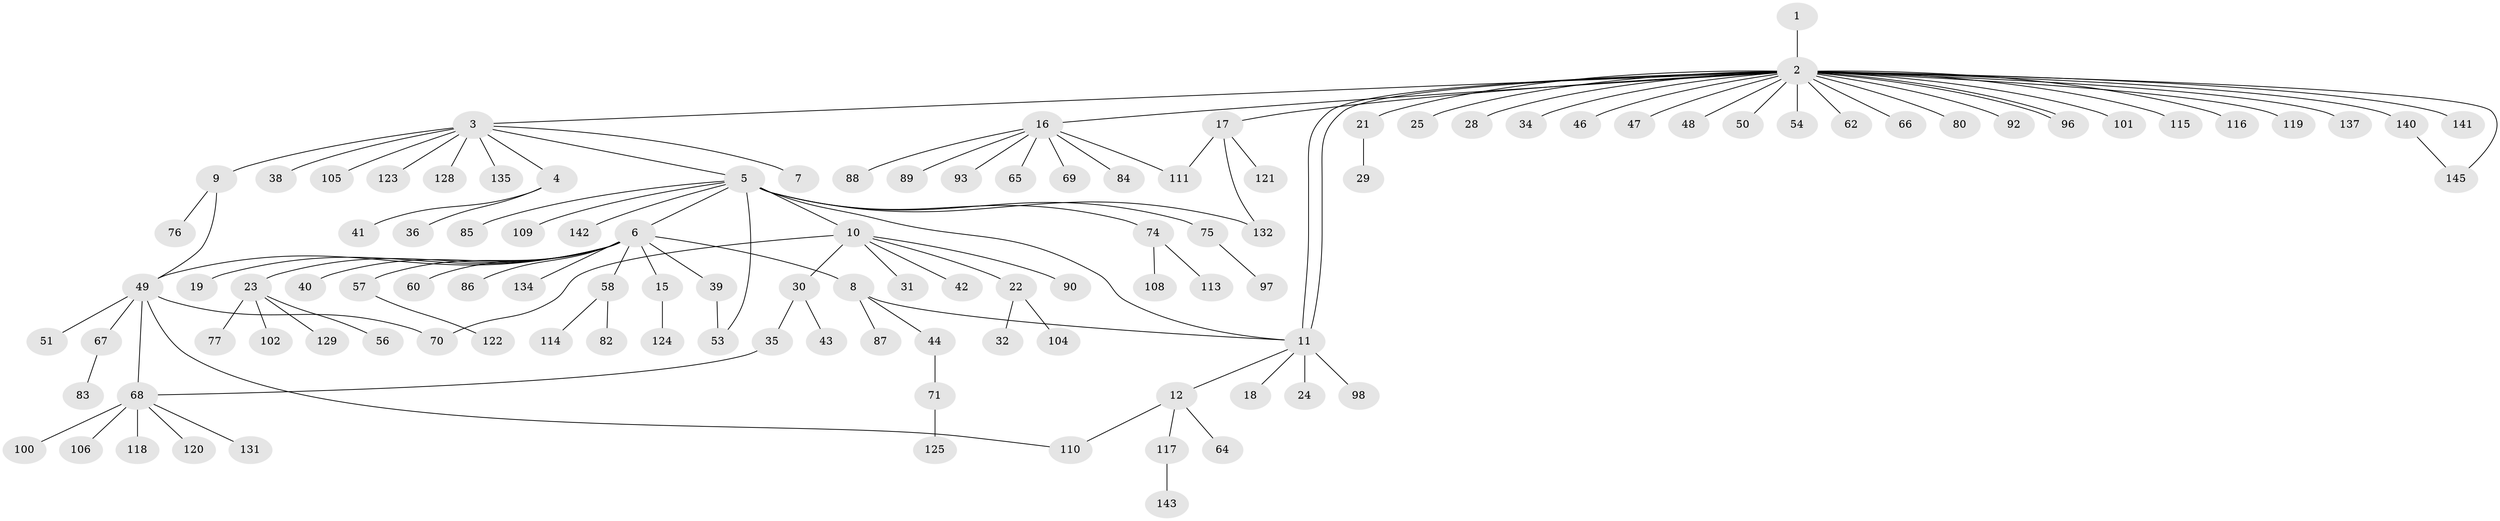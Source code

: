 // original degree distribution, {2: 0.1917808219178082, 31: 0.00684931506849315, 11: 0.00684931506849315, 3: 0.10273972602739725, 9: 0.0136986301369863, 14: 0.00684931506849315, 1: 0.589041095890411, 4: 0.0410958904109589, 6: 0.0136986301369863, 5: 0.0136986301369863, 7: 0.00684931506849315, 8: 0.00684931506849315}
// Generated by graph-tools (version 1.1) at 2025/11/02/27/25 16:11:09]
// undirected, 112 vertices, 123 edges
graph export_dot {
graph [start="1"]
  node [color=gray90,style=filled];
  1 [super="+20"];
  2 [super="+26"];
  3 [super="+79"];
  4;
  5 [super="+27"];
  6 [super="+133"];
  7;
  8;
  9;
  10 [super="+13"];
  11 [super="+14"];
  12 [super="+33"];
  15 [super="+37"];
  16 [super="+61"];
  17 [super="+45"];
  18;
  19;
  21;
  22;
  23 [super="+55"];
  24;
  25;
  28;
  29;
  30 [super="+112"];
  31;
  32 [super="+59"];
  34;
  35 [super="+63"];
  36 [super="+103"];
  38;
  39;
  40;
  41;
  42 [super="+72"];
  43;
  44 [super="+99"];
  46;
  47;
  48 [super="+126"];
  49 [super="+138"];
  50 [super="+52"];
  51;
  53 [super="+95"];
  54 [super="+73"];
  56;
  57 [super="+127"];
  58;
  60;
  62;
  64;
  65;
  66;
  67 [super="+78"];
  68 [super="+81"];
  69;
  70;
  71 [super="+144"];
  74 [super="+91"];
  75 [super="+94"];
  76 [super="+139"];
  77;
  80;
  82;
  83;
  84;
  85;
  86;
  87;
  88;
  89;
  90;
  92;
  93;
  96;
  97 [super="+107"];
  98;
  100;
  101;
  102;
  104;
  105;
  106;
  108;
  109;
  110 [super="+146"];
  111 [super="+136"];
  113;
  114;
  115;
  116;
  117;
  118;
  119;
  120;
  121;
  122 [super="+130"];
  123;
  124;
  125;
  128;
  129;
  131;
  132;
  134;
  135;
  137;
  140;
  141;
  142;
  143;
  145;
  1 -- 2;
  2 -- 3;
  2 -- 11 [weight=2];
  2 -- 11;
  2 -- 16;
  2 -- 17;
  2 -- 21;
  2 -- 25;
  2 -- 28;
  2 -- 34;
  2 -- 46;
  2 -- 47;
  2 -- 48;
  2 -- 50;
  2 -- 54;
  2 -- 62;
  2 -- 66;
  2 -- 80;
  2 -- 92;
  2 -- 96;
  2 -- 96;
  2 -- 101;
  2 -- 115;
  2 -- 116;
  2 -- 119;
  2 -- 137;
  2 -- 140;
  2 -- 141;
  2 -- 145;
  3 -- 4;
  3 -- 5;
  3 -- 7;
  3 -- 9;
  3 -- 38;
  3 -- 105;
  3 -- 123;
  3 -- 128;
  3 -- 135;
  4 -- 36;
  4 -- 41;
  5 -- 6;
  5 -- 10;
  5 -- 74;
  5 -- 75;
  5 -- 85;
  5 -- 109;
  5 -- 142;
  5 -- 132;
  5 -- 53 [weight=2];
  5 -- 11;
  6 -- 8;
  6 -- 15;
  6 -- 19;
  6 -- 23;
  6 -- 39;
  6 -- 40;
  6 -- 49;
  6 -- 57;
  6 -- 58;
  6 -- 60;
  6 -- 86;
  6 -- 134;
  8 -- 11;
  8 -- 44;
  8 -- 87;
  9 -- 49;
  9 -- 76;
  10 -- 22;
  10 -- 30 [weight=2];
  10 -- 31;
  10 -- 42;
  10 -- 70;
  10 -- 90;
  11 -- 12;
  11 -- 98;
  11 -- 18;
  11 -- 24;
  12 -- 110;
  12 -- 117;
  12 -- 64;
  15 -- 124;
  16 -- 89;
  16 -- 65;
  16 -- 84;
  16 -- 69;
  16 -- 88;
  16 -- 93;
  16 -- 111;
  17 -- 121;
  17 -- 132;
  17 -- 111 [weight=2];
  21 -- 29;
  22 -- 32;
  22 -- 104;
  23 -- 129;
  23 -- 56;
  23 -- 77;
  23 -- 102;
  30 -- 35;
  30 -- 43;
  35 -- 68;
  39 -- 53;
  44 -- 71;
  49 -- 51;
  49 -- 67;
  49 -- 68;
  49 -- 110;
  49 -- 70;
  57 -- 122;
  58 -- 82;
  58 -- 114;
  67 -- 83;
  68 -- 100;
  68 -- 106;
  68 -- 118;
  68 -- 120;
  68 -- 131;
  71 -- 125;
  74 -- 113;
  74 -- 108;
  75 -- 97;
  117 -- 143;
  140 -- 145;
}
